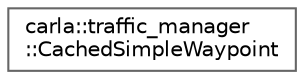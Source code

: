 digraph "类继承关系图"
{
 // INTERACTIVE_SVG=YES
 // LATEX_PDF_SIZE
  bgcolor="transparent";
  edge [fontname=Helvetica,fontsize=10,labelfontname=Helvetica,labelfontsize=10];
  node [fontname=Helvetica,fontsize=10,shape=box,height=0.2,width=0.4];
  rankdir="LR";
  Node0 [id="Node000000",label="carla::traffic_manager\l::CachedSimpleWaypoint",height=0.2,width=0.4,color="grey40", fillcolor="white", style="filled",URL="$df/d1a/classcarla_1_1traffic__manager_1_1CachedSimpleWaypoint.html",tooltip=" "];
}
